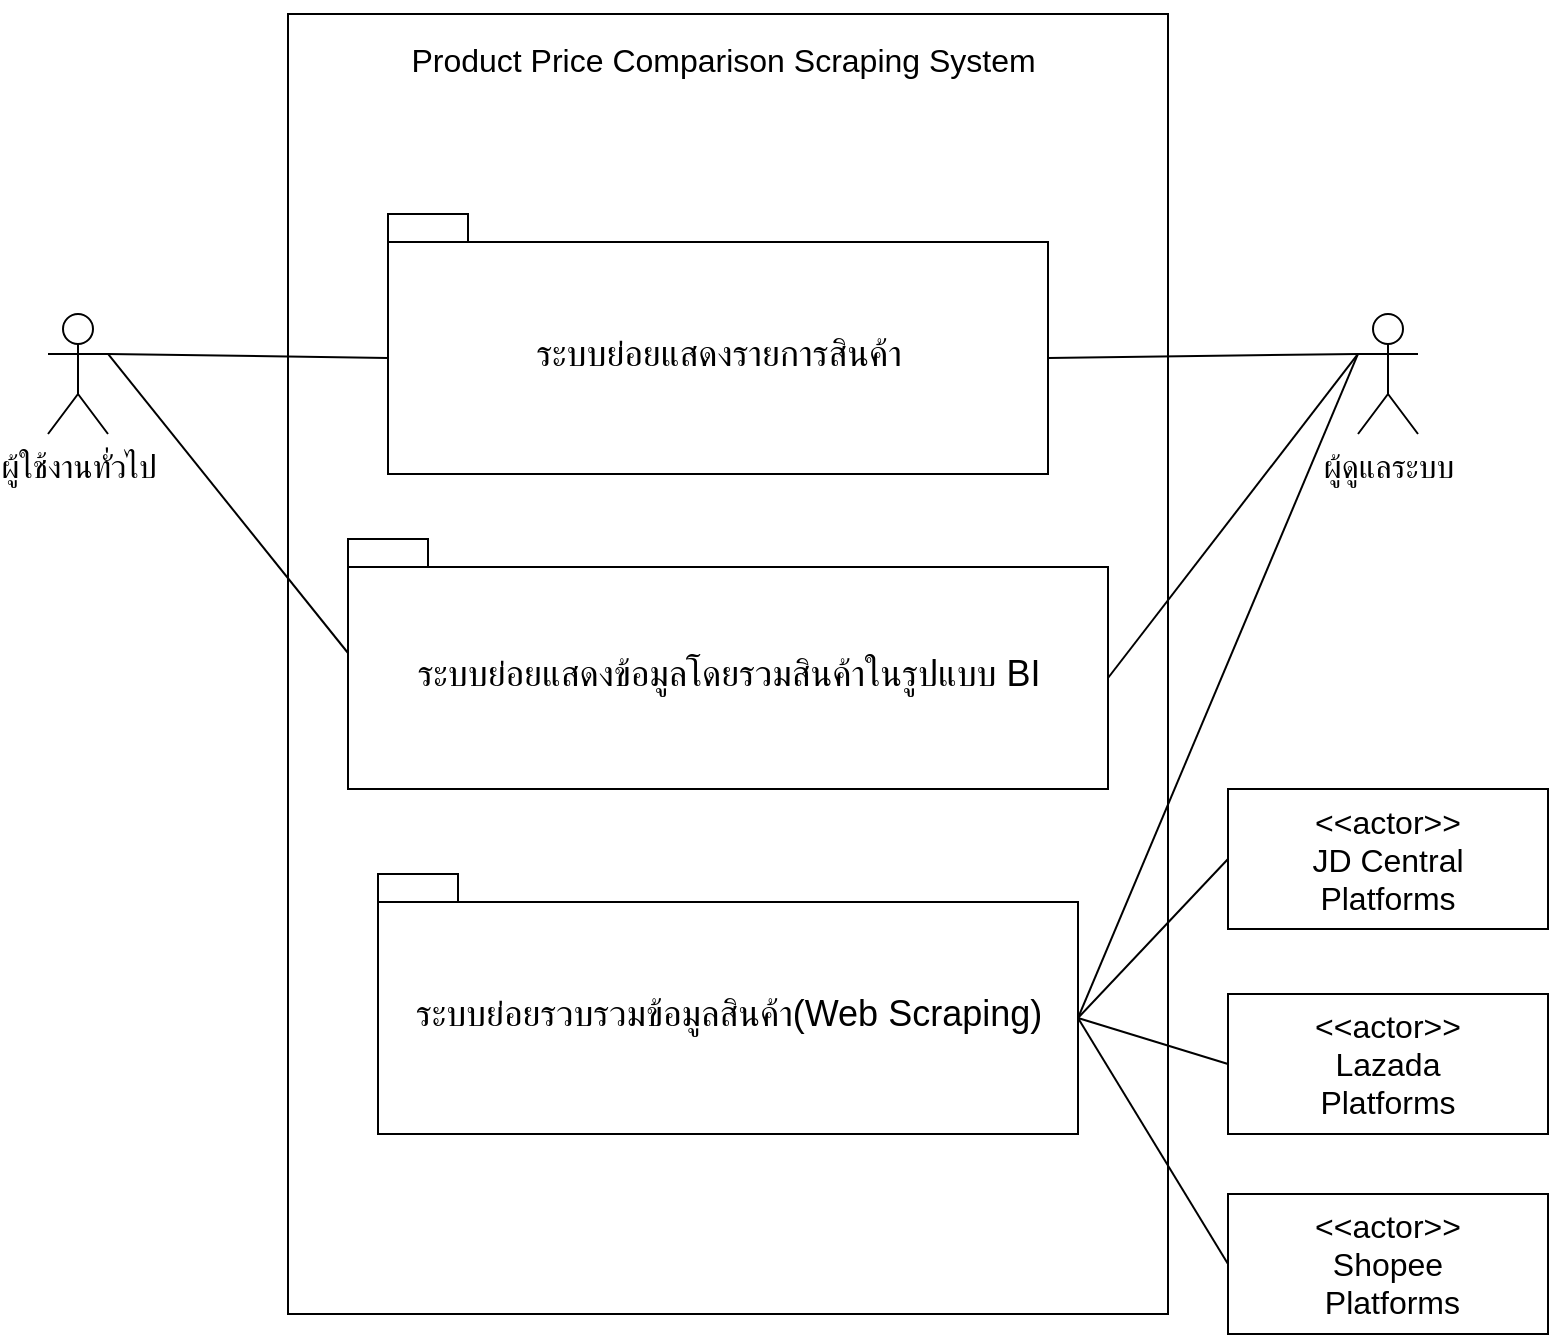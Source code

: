 <mxfile version="17.2.4" type="github">
  <diagram id="p0Sswh1wCOy0EvHFWE1C" name="Page-1">
    <mxGraphModel dx="1422" dy="762" grid="1" gridSize="10" guides="1" tooltips="1" connect="1" arrows="1" fold="1" page="1" pageScale="1" pageWidth="827" pageHeight="1169" math="0" shadow="0">
      <root>
        <mxCell id="0" />
        <mxCell id="1" parent="0" />
        <mxCell id="UP2Xns26A9CMsstVCoSg-2" value="&lt;font face=&quot;calibri, sans-serif&quot;&gt;&lt;span style=&quot;font-size: 16px&quot;&gt;&lt;br&gt;Product Price Comparison Scraping System&amp;nbsp;&lt;/span&gt;&lt;/font&gt;" style="rounded=0;whiteSpace=wrap;html=1;spacingTop=-125;spacing=5;spacingBottom=500;" parent="1" vertex="1">
          <mxGeometry x="170" y="10" width="440" height="650" as="geometry" />
        </mxCell>
        <mxCell id="cj-hPwlbrHodN3N8FsVO-1" value="&lt;font style=&quot;font-size: 16px&quot;&gt;ผู้ใช้งานทั่วไป&lt;/font&gt;" style="shape=umlActor;verticalLabelPosition=bottom;verticalAlign=top;html=1;outlineConnect=0;hachureGap=4;pointerEvents=0;" parent="1" vertex="1">
          <mxGeometry x="50" y="160" width="30" height="60" as="geometry" />
        </mxCell>
        <mxCell id="cj-hPwlbrHodN3N8FsVO-3" value="&lt;font style=&quot;font-size: 18px ; font-weight: normal&quot;&gt;ระบบย่อยแสดงรายการสินค้า&lt;/font&gt;" style="shape=folder;fontStyle=1;spacingTop=10;tabWidth=40;tabHeight=14;tabPosition=left;html=1;hachureGap=4;pointerEvents=0;" parent="1" vertex="1">
          <mxGeometry x="220" y="110" width="330" height="130" as="geometry" />
        </mxCell>
        <mxCell id="Q_QUAt-K6iGTTHn7CNDI-12" value="" style="endArrow=none;html=1;startSize=14;endSize=14;sourcePerimeterSpacing=8;targetPerimeterSpacing=8;entryX=0;entryY=0;entryDx=0;entryDy=72;entryPerimeter=0;exitX=1;exitY=0.333;exitDx=0;exitDy=0;exitPerimeter=0;" parent="1" source="cj-hPwlbrHodN3N8FsVO-1" target="cj-hPwlbrHodN3N8FsVO-3" edge="1">
          <mxGeometry width="50" height="50" relative="1" as="geometry">
            <mxPoint x="80" y="130" as="sourcePoint" />
            <mxPoint x="410" y="260" as="targetPoint" />
          </mxGeometry>
        </mxCell>
        <mxCell id="Q_QUAt-K6iGTTHn7CNDI-14" value="&lt;font style=&quot;font-size: 18px ; font-weight: normal&quot;&gt;ระบบย่อยแสดงข้อมูลโดยรวมสินค้าในรูปแบบ BI&lt;/font&gt;" style="shape=folder;fontStyle=1;spacingTop=10;tabWidth=40;tabHeight=14;tabPosition=left;html=1;hachureGap=4;pointerEvents=0;" parent="1" vertex="1">
          <mxGeometry x="200" y="272.5" width="380" height="125" as="geometry" />
        </mxCell>
        <mxCell id="Q_QUAt-K6iGTTHn7CNDI-17" value="" style="endArrow=none;html=1;startSize=14;endSize=14;sourcePerimeterSpacing=8;targetPerimeterSpacing=8;entryX=1;entryY=0.333;entryDx=0;entryDy=0;entryPerimeter=0;exitX=0;exitY=0;exitDx=0;exitDy=57;exitPerimeter=0;" parent="1" source="Q_QUAt-K6iGTTHn7CNDI-14" target="cj-hPwlbrHodN3N8FsVO-1" edge="1">
          <mxGeometry width="50" height="50" relative="1" as="geometry">
            <mxPoint x="90" y="280" as="sourcePoint" />
            <mxPoint x="140" y="230" as="targetPoint" />
          </mxGeometry>
        </mxCell>
        <mxCell id="Q_QUAt-K6iGTTHn7CNDI-34" value="&lt;font style=&quot;font-size: 18px ; font-weight: normal&quot;&gt;ระบบย่อยรวบรวมข้อมูลสินค้า(Web Scraping)&lt;/font&gt;" style="shape=folder;fontStyle=1;spacingTop=10;tabWidth=40;tabHeight=14;tabPosition=left;html=1;hachureGap=4;pointerEvents=0;" parent="1" vertex="1">
          <mxGeometry x="215" y="440" width="350" height="130" as="geometry" />
        </mxCell>
        <mxCell id="Q_QUAt-K6iGTTHn7CNDI-64" value="&lt;font style=&quot;font-size: 16px&quot;&gt;&amp;lt;&amp;lt;actor&amp;gt;&amp;gt;&lt;br&gt;JD Central&lt;br&gt;Platforms&lt;/font&gt;" style="rounded=0;whiteSpace=wrap;html=1;hachureGap=4;pointerEvents=0;" parent="1" vertex="1">
          <mxGeometry x="640" y="397.5" width="160" height="70" as="geometry" />
        </mxCell>
        <mxCell id="UP2Xns26A9CMsstVCoSg-7" value="" style="endArrow=none;html=1;entryX=0;entryY=0.5;entryDx=0;entryDy=0;exitX=0;exitY=0;exitDx=350;exitDy=72;exitPerimeter=0;" parent="1" source="Q_QUAt-K6iGTTHn7CNDI-34" target="Q_QUAt-K6iGTTHn7CNDI-64" edge="1">
          <mxGeometry width="50" height="50" relative="1" as="geometry">
            <mxPoint x="680" y="350" as="sourcePoint" />
            <mxPoint x="720" y="310" as="targetPoint" />
          </mxGeometry>
        </mxCell>
        <mxCell id="5msshO2W7xCowk5VUka--1" value="&lt;font style=&quot;font-size: 16px&quot;&gt;ผู้ดูแลระบบ&lt;/font&gt;" style="shape=umlActor;verticalLabelPosition=bottom;verticalAlign=top;html=1;outlineConnect=0;" parent="1" vertex="1">
          <mxGeometry x="705" y="160" width="30" height="60" as="geometry" />
        </mxCell>
        <mxCell id="5msshO2W7xCowk5VUka--2" value="" style="endArrow=none;html=1;entryX=0;entryY=0.333;entryDx=0;entryDy=0;entryPerimeter=0;exitX=0;exitY=0;exitDx=350;exitDy=72;exitPerimeter=0;" parent="1" source="Q_QUAt-K6iGTTHn7CNDI-34" target="5msshO2W7xCowk5VUka--1" edge="1">
          <mxGeometry width="50" height="50" relative="1" as="geometry">
            <mxPoint x="620" y="615" as="sourcePoint" />
            <mxPoint x="670" y="565" as="targetPoint" />
          </mxGeometry>
        </mxCell>
        <mxCell id="1oI0nVd0VvJFccBbRdys-1" value="" style="endArrow=none;html=1;rounded=0;entryX=0;entryY=0.333;entryDx=0;entryDy=0;entryPerimeter=0;exitX=0;exitY=0;exitDx=380;exitDy=69.5;exitPerimeter=0;" parent="1" source="Q_QUAt-K6iGTTHn7CNDI-14" target="5msshO2W7xCowk5VUka--1" edge="1">
          <mxGeometry width="50" height="50" relative="1" as="geometry">
            <mxPoint x="610" y="350" as="sourcePoint" />
            <mxPoint x="660" y="300" as="targetPoint" />
          </mxGeometry>
        </mxCell>
        <mxCell id="1oI0nVd0VvJFccBbRdys-2" value="" style="endArrow=none;html=1;rounded=0;entryX=0;entryY=0.333;entryDx=0;entryDy=0;entryPerimeter=0;exitX=0;exitY=0;exitDx=330;exitDy=72;exitPerimeter=0;" parent="1" source="cj-hPwlbrHodN3N8FsVO-3" target="5msshO2W7xCowk5VUka--1" edge="1">
          <mxGeometry width="50" height="50" relative="1" as="geometry">
            <mxPoint x="620" y="230" as="sourcePoint" />
            <mxPoint x="670" y="180" as="targetPoint" />
          </mxGeometry>
        </mxCell>
        <mxCell id="Z1-cemAgE9dHmtaY_FJu-1" value="&lt;font style=&quot;font-size: 16px&quot;&gt;&amp;lt;&amp;lt;actor&amp;gt;&amp;gt;&lt;br&gt;Lazada &lt;br&gt;Platforms&lt;/font&gt;" style="rounded=0;whiteSpace=wrap;html=1;hachureGap=4;pointerEvents=0;" vertex="1" parent="1">
          <mxGeometry x="640" y="500" width="160" height="70" as="geometry" />
        </mxCell>
        <mxCell id="Z1-cemAgE9dHmtaY_FJu-2" value="&lt;font style=&quot;font-size: 16px&quot;&gt;&amp;lt;&amp;lt;actor&amp;gt;&amp;gt;&lt;br&gt;Shopee&lt;br&gt;&amp;nbsp;Platforms&lt;/font&gt;" style="rounded=0;whiteSpace=wrap;html=1;hachureGap=4;pointerEvents=0;" vertex="1" parent="1">
          <mxGeometry x="640" y="600" width="160" height="70" as="geometry" />
        </mxCell>
        <mxCell id="Z1-cemAgE9dHmtaY_FJu-3" value="" style="endArrow=none;html=1;rounded=0;entryX=0;entryY=0;entryDx=350;entryDy=72;entryPerimeter=0;exitX=0;exitY=0.5;exitDx=0;exitDy=0;" edge="1" parent="1" source="Z1-cemAgE9dHmtaY_FJu-1" target="Q_QUAt-K6iGTTHn7CNDI-34">
          <mxGeometry width="50" height="50" relative="1" as="geometry">
            <mxPoint x="390" y="420" as="sourcePoint" />
            <mxPoint x="440" y="370" as="targetPoint" />
          </mxGeometry>
        </mxCell>
        <mxCell id="Z1-cemAgE9dHmtaY_FJu-4" value="" style="endArrow=none;html=1;rounded=0;entryX=0;entryY=0;entryDx=350;entryDy=72;entryPerimeter=0;exitX=0;exitY=0.5;exitDx=0;exitDy=0;" edge="1" parent="1" source="Z1-cemAgE9dHmtaY_FJu-2" target="Q_QUAt-K6iGTTHn7CNDI-34">
          <mxGeometry width="50" height="50" relative="1" as="geometry">
            <mxPoint x="390" y="420" as="sourcePoint" />
            <mxPoint x="440" y="370" as="targetPoint" />
          </mxGeometry>
        </mxCell>
      </root>
    </mxGraphModel>
  </diagram>
</mxfile>
